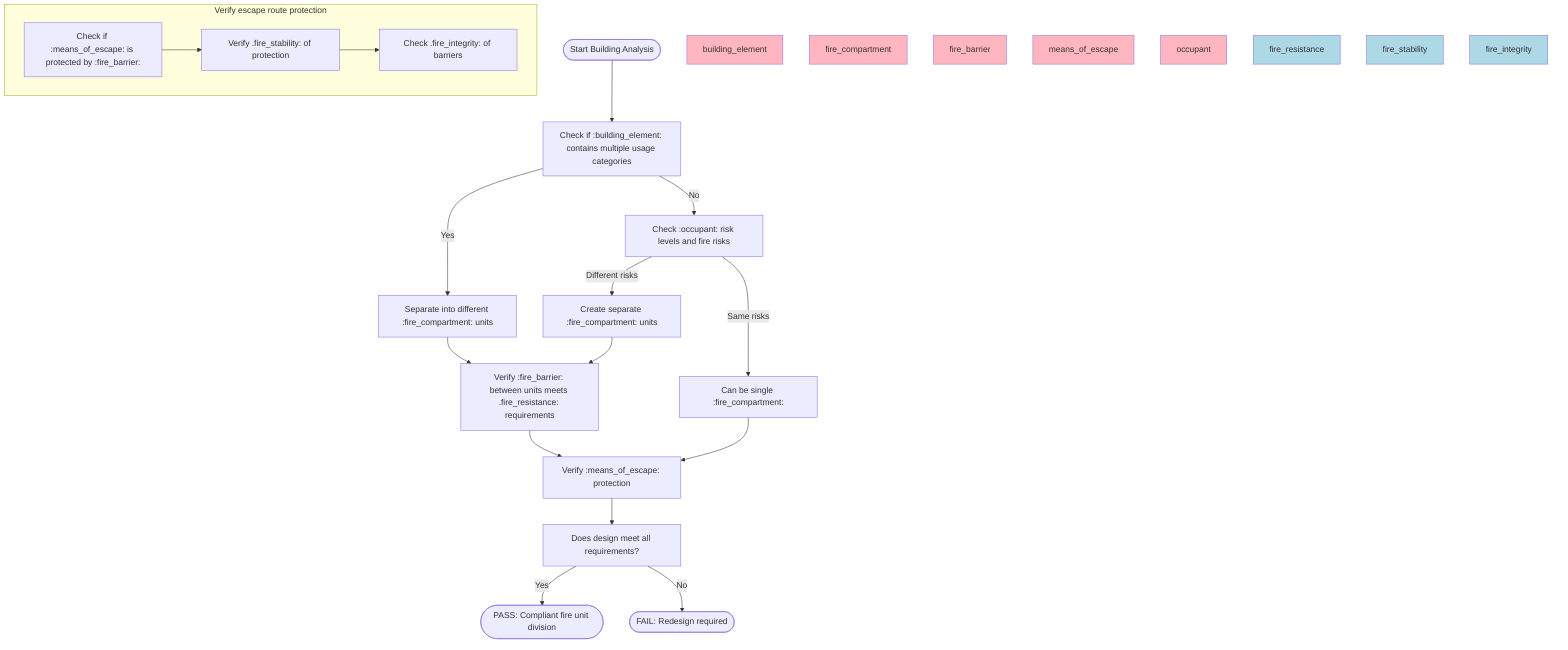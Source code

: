 flowchart TD
    A([Start Building Analysis]) --> B[Check if :building_element: contains multiple usage categories]
    B --> |Yes| C[Separate into different :fire_compartment: units]
    B --> |No| D[Check :occupant: risk levels and fire risks]
    
    C --> E[Verify :fire_barrier: between units meets .fire_resistance: requirements]
    D --> |Different risks| F[Create separate :fire_compartment: units]
    D --> |Same risks| G[Can be single :fire_compartment:]
    
    F --> E
    G --> H[Verify :means_of_escape: protection]
    E --> H
    
    H --> I[Does design meet all requirements?]
    I --> |Yes| J([PASS: Compliant fire unit division])
    I --> |No| K([FAIL: Redesign required])

    subgraph verify_escape [Verify escape route protection]
        H1[Check if :means_of_escape: is protected by :fire_barrier:]
        H2[Verify .fire_stability: of protection]
        H3[Check .fire_integrity: of barriers]
        H1 --> H2 --> H3
    end

    style building_element fill:#FFB6C1
    style fire_compartment fill:#FFB6C1
    style fire_barrier fill:#FFB6C1
    style means_of_escape fill:#FFB6C1
    style occupant fill:#FFB6C1
    style fire_resistance fill:#ADD8E6
    style fire_stability fill:#ADD8E6
    style fire_integrity fill:#ADD8E6